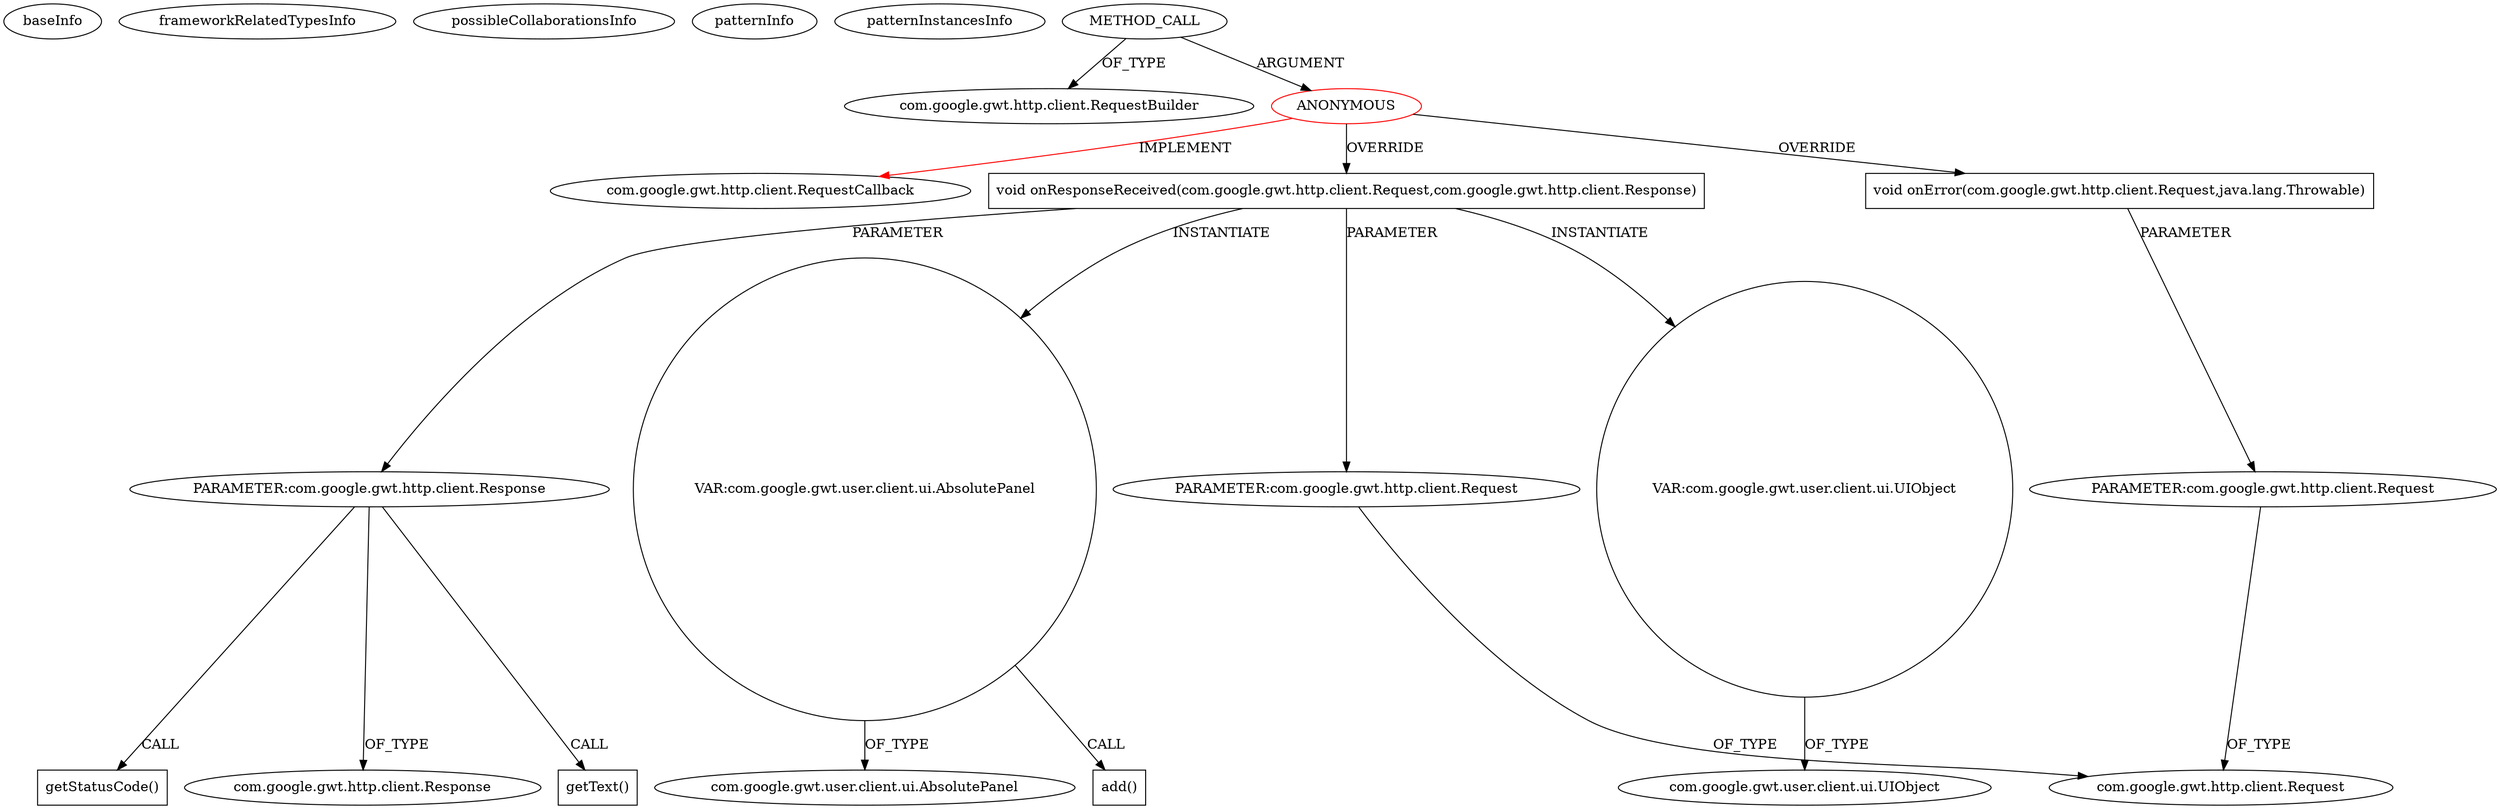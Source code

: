 digraph {
baseInfo[graphId=318,category="pattern",isAnonymous=true,possibleRelation=false]
frameworkRelatedTypesInfo[0="com.google.gwt.http.client.RequestCallback"]
possibleCollaborationsInfo[]
patternInfo[frequency=2.0,patternRootClient=0]
patternInstancesInfo[0="coldplayguy-flight87~/coldplayguy-flight87/flight87-master/BookFlight/src/bookflight/client/BookFlight.java~void onModuleLoad()~1092",1="bohdaq-DeedleJSON~/bohdaq-DeedleJSON/DeedleJSON-master/src/com/appspot/deedleit/client/Deedle.java~com.google.gwt.core.client.JsArray getJSONDataFromTimeline()~892"]
3[label="com.google.gwt.http.client.RequestBuilder",vertexType="FRAMEWORK_CLASS_TYPE",isFrameworkType=false]
2[label="METHOD_CALL",vertexType="OUTSIDE_CALL",isFrameworkType=false]
0[label="ANONYMOUS",vertexType="ROOT_ANONYMOUS_DECLARATION",isFrameworkType=false,color=red]
1[label="com.google.gwt.http.client.RequestCallback",vertexType="FRAMEWORK_INTERFACE_TYPE",isFrameworkType=false]
7[label="void onResponseReceived(com.google.gwt.http.client.Request,com.google.gwt.http.client.Response)",vertexType="OVERRIDING_METHOD_DECLARATION",isFrameworkType=false,shape=box]
30[label="VAR:com.google.gwt.user.client.ui.UIObject",vertexType="VARIABLE_EXPRESION",isFrameworkType=false,shape=circle]
32[label="com.google.gwt.user.client.ui.UIObject",vertexType="FRAMEWORK_CLASS_TYPE",isFrameworkType=false]
10[label="PARAMETER:com.google.gwt.http.client.Response",vertexType="PARAMETER_DECLARATION",isFrameworkType=false]
15[label="getText()",vertexType="INSIDE_CALL",isFrameworkType=false,shape=box]
13[label="getStatusCode()",vertexType="INSIDE_CALL",isFrameworkType=false,shape=box]
11[label="com.google.gwt.http.client.Response",vertexType="FRAMEWORK_CLASS_TYPE",isFrameworkType=false]
8[label="PARAMETER:com.google.gwt.http.client.Request",vertexType="PARAMETER_DECLARATION",isFrameworkType=false]
6[label="com.google.gwt.http.client.Request",vertexType="FRAMEWORK_CLASS_TYPE",isFrameworkType=false]
5[label="PARAMETER:com.google.gwt.http.client.Request",vertexType="PARAMETER_DECLARATION",isFrameworkType=false]
4[label="void onError(com.google.gwt.http.client.Request,java.lang.Throwable)",vertexType="OVERRIDING_METHOD_DECLARATION",isFrameworkType=false,shape=box]
27[label="VAR:com.google.gwt.user.client.ui.AbsolutePanel",vertexType="VARIABLE_EXPRESION",isFrameworkType=false,shape=circle]
34[label="add()",vertexType="INSIDE_CALL",isFrameworkType=false,shape=box]
29[label="com.google.gwt.user.client.ui.AbsolutePanel",vertexType="FRAMEWORK_CLASS_TYPE",isFrameworkType=false]
0->7[label="OVERRIDE"]
10->13[label="CALL"]
2->3[label="OF_TYPE"]
0->4[label="OVERRIDE"]
7->30[label="INSTANTIATE"]
30->32[label="OF_TYPE"]
0->1[label="IMPLEMENT",color=red]
10->11[label="OF_TYPE"]
2->0[label="ARGUMENT"]
5->6[label="OF_TYPE"]
7->10[label="PARAMETER"]
10->15[label="CALL"]
7->27[label="INSTANTIATE"]
7->8[label="PARAMETER"]
8->6[label="OF_TYPE"]
27->34[label="CALL"]
4->5[label="PARAMETER"]
27->29[label="OF_TYPE"]
}
